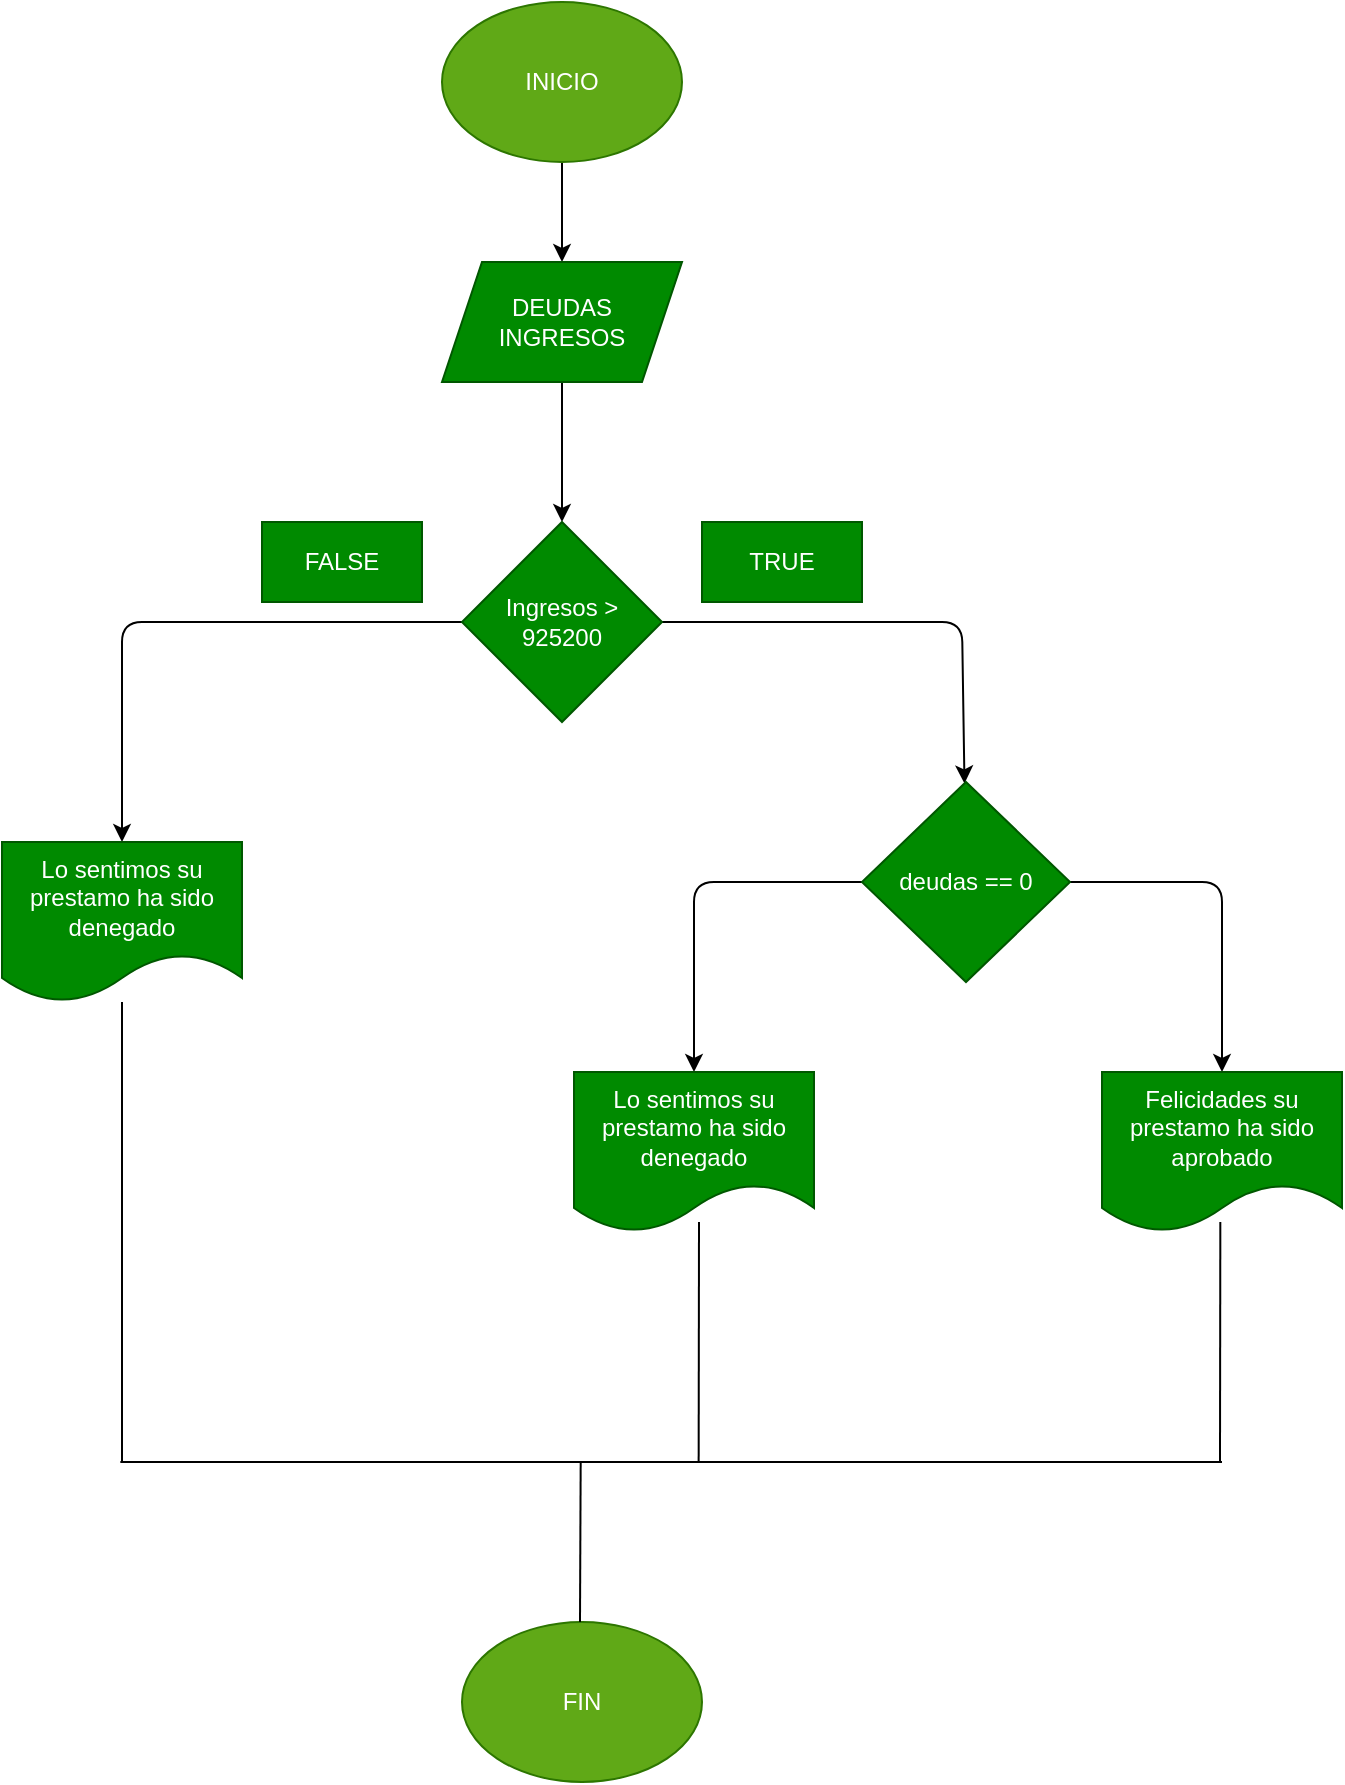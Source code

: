 <mxfile>
    <diagram id="gcUKV5YEcsMTcJAzpyiv" name="Página-1">
        <mxGraphModel dx="674" dy="401" grid="1" gridSize="10" guides="1" tooltips="1" connect="1" arrows="1" fold="1" page="1" pageScale="1" pageWidth="827" pageHeight="1169" math="0" shadow="0">
            <root>
                <mxCell id="0"/>
                <mxCell id="1" parent="0"/>
                <mxCell id="4" value="" style="edgeStyle=none;html=1;" edge="1" parent="1" source="5" target="7">
                    <mxGeometry relative="1" as="geometry"/>
                </mxCell>
                <mxCell id="5" value="INICIO" style="ellipse;whiteSpace=wrap;html=1;fillColor=#60a917;fontColor=#ffffff;strokeColor=#2D7600;" vertex="1" parent="1">
                    <mxGeometry x="440" y="100" width="120" height="80" as="geometry"/>
                </mxCell>
                <mxCell id="6" value="" style="edgeStyle=none;html=1;" edge="1" parent="1" source="7" target="10">
                    <mxGeometry relative="1" as="geometry"/>
                </mxCell>
                <mxCell id="7" value="DEUDAS&lt;br&gt;INGRESOS" style="shape=parallelogram;perimeter=parallelogramPerimeter;whiteSpace=wrap;html=1;fixedSize=1;fillColor=#008a00;fontColor=#ffffff;strokeColor=#005700;" vertex="1" parent="1">
                    <mxGeometry x="440" y="230" width="120" height="60" as="geometry"/>
                </mxCell>
                <mxCell id="8" value="" style="edgeStyle=none;html=1;" edge="1" parent="1" source="10" target="13">
                    <mxGeometry relative="1" as="geometry">
                        <Array as="points">
                            <mxPoint x="700" y="410"/>
                        </Array>
                    </mxGeometry>
                </mxCell>
                <mxCell id="9" style="edgeStyle=none;html=1;exitX=0;exitY=0.5;exitDx=0;exitDy=0;entryX=0.5;entryY=0;entryDx=0;entryDy=0;" edge="1" parent="1" source="10" target="15">
                    <mxGeometry relative="1" as="geometry">
                        <Array as="points">
                            <mxPoint x="280" y="410"/>
                        </Array>
                    </mxGeometry>
                </mxCell>
                <mxCell id="10" value="Ingresos &amp;gt; 925200" style="rhombus;whiteSpace=wrap;html=1;fillColor=#008a00;fontColor=#ffffff;strokeColor=#005700;" vertex="1" parent="1">
                    <mxGeometry x="450" y="360" width="100" height="100" as="geometry"/>
                </mxCell>
                <mxCell id="11" style="edgeStyle=none;html=1;exitX=0;exitY=0.5;exitDx=0;exitDy=0;entryX=0.5;entryY=0;entryDx=0;entryDy=0;" edge="1" parent="1" source="13" target="16">
                    <mxGeometry relative="1" as="geometry">
                        <Array as="points">
                            <mxPoint x="566" y="540"/>
                        </Array>
                    </mxGeometry>
                </mxCell>
                <mxCell id="12" style="edgeStyle=none;html=1;exitX=1;exitY=0.5;exitDx=0;exitDy=0;entryX=0.5;entryY=0;entryDx=0;entryDy=0;" edge="1" parent="1" source="13" target="14">
                    <mxGeometry relative="1" as="geometry">
                        <Array as="points">
                            <mxPoint x="830" y="540"/>
                        </Array>
                    </mxGeometry>
                </mxCell>
                <mxCell id="13" value="deudas == 0" style="rhombus;whiteSpace=wrap;html=1;fillColor=#008a00;fontColor=#ffffff;strokeColor=#005700;" vertex="1" parent="1">
                    <mxGeometry x="650" y="490" width="104" height="100" as="geometry"/>
                </mxCell>
                <mxCell id="14" value="Felicidades su prestamo ha sido aprobado" style="shape=document;whiteSpace=wrap;html=1;boundedLbl=1;fillColor=#008a00;fontColor=#ffffff;strokeColor=#005700;" vertex="1" parent="1">
                    <mxGeometry x="770" y="635" width="120" height="80" as="geometry"/>
                </mxCell>
                <mxCell id="15" value="Lo sentimos su prestamo ha sido denegado" style="shape=document;whiteSpace=wrap;html=1;boundedLbl=1;fillColor=#008a00;fontColor=#ffffff;strokeColor=#005700;" vertex="1" parent="1">
                    <mxGeometry x="220" y="520" width="120" height="80" as="geometry"/>
                </mxCell>
                <mxCell id="16" value="Lo sentimos su prestamo ha sido denegado" style="shape=document;whiteSpace=wrap;html=1;boundedLbl=1;fillColor=#008a00;fontColor=#ffffff;strokeColor=#005700;" vertex="1" parent="1">
                    <mxGeometry x="506" y="635" width="120" height="80" as="geometry"/>
                </mxCell>
                <mxCell id="17" value="FALSE" style="whiteSpace=wrap;html=1;fillColor=#008a00;fontColor=#ffffff;strokeColor=#005700;" vertex="1" parent="1">
                    <mxGeometry x="350" y="360" width="80" height="40" as="geometry"/>
                </mxCell>
                <mxCell id="18" value="TRUE" style="whiteSpace=wrap;html=1;fillColor=#008a00;fontColor=#ffffff;strokeColor=#005700;" vertex="1" parent="1">
                    <mxGeometry x="570" y="360" width="80" height="40" as="geometry"/>
                </mxCell>
                <mxCell id="19" value="FIN" style="ellipse;whiteSpace=wrap;html=1;fillColor=#60a917;fontColor=#ffffff;strokeColor=#2D7600;" vertex="1" parent="1">
                    <mxGeometry x="450" y="910" width="120" height="80" as="geometry"/>
                </mxCell>
                <mxCell id="20" value="" style="endArrow=none;html=1;" edge="1" parent="1">
                    <mxGeometry width="50" height="50" relative="1" as="geometry">
                        <mxPoint x="280" y="830" as="sourcePoint"/>
                        <mxPoint x="280" y="600" as="targetPoint"/>
                    </mxGeometry>
                </mxCell>
                <mxCell id="21" value="" style="endArrow=none;html=1;" edge="1" parent="1">
                    <mxGeometry width="50" height="50" relative="1" as="geometry">
                        <mxPoint x="279.17" y="830" as="sourcePoint"/>
                        <mxPoint x="830" y="830" as="targetPoint"/>
                    </mxGeometry>
                </mxCell>
                <mxCell id="22" value="" style="endArrow=none;html=1;" edge="1" parent="1">
                    <mxGeometry width="50" height="50" relative="1" as="geometry">
                        <mxPoint x="829" y="830" as="sourcePoint"/>
                        <mxPoint x="829.17" y="710" as="targetPoint"/>
                    </mxGeometry>
                </mxCell>
                <mxCell id="23" value="" style="endArrow=none;html=1;" edge="1" parent="1">
                    <mxGeometry width="50" height="50" relative="1" as="geometry">
                        <mxPoint x="568.33" y="830" as="sourcePoint"/>
                        <mxPoint x="568.5" y="710" as="targetPoint"/>
                    </mxGeometry>
                </mxCell>
                <mxCell id="24" value="" style="endArrow=none;html=1;" edge="1" parent="1">
                    <mxGeometry width="50" height="50" relative="1" as="geometry">
                        <mxPoint x="509" y="910" as="sourcePoint"/>
                        <mxPoint x="509.34" y="830" as="targetPoint"/>
                    </mxGeometry>
                </mxCell>
            </root>
        </mxGraphModel>
    </diagram>
</mxfile>